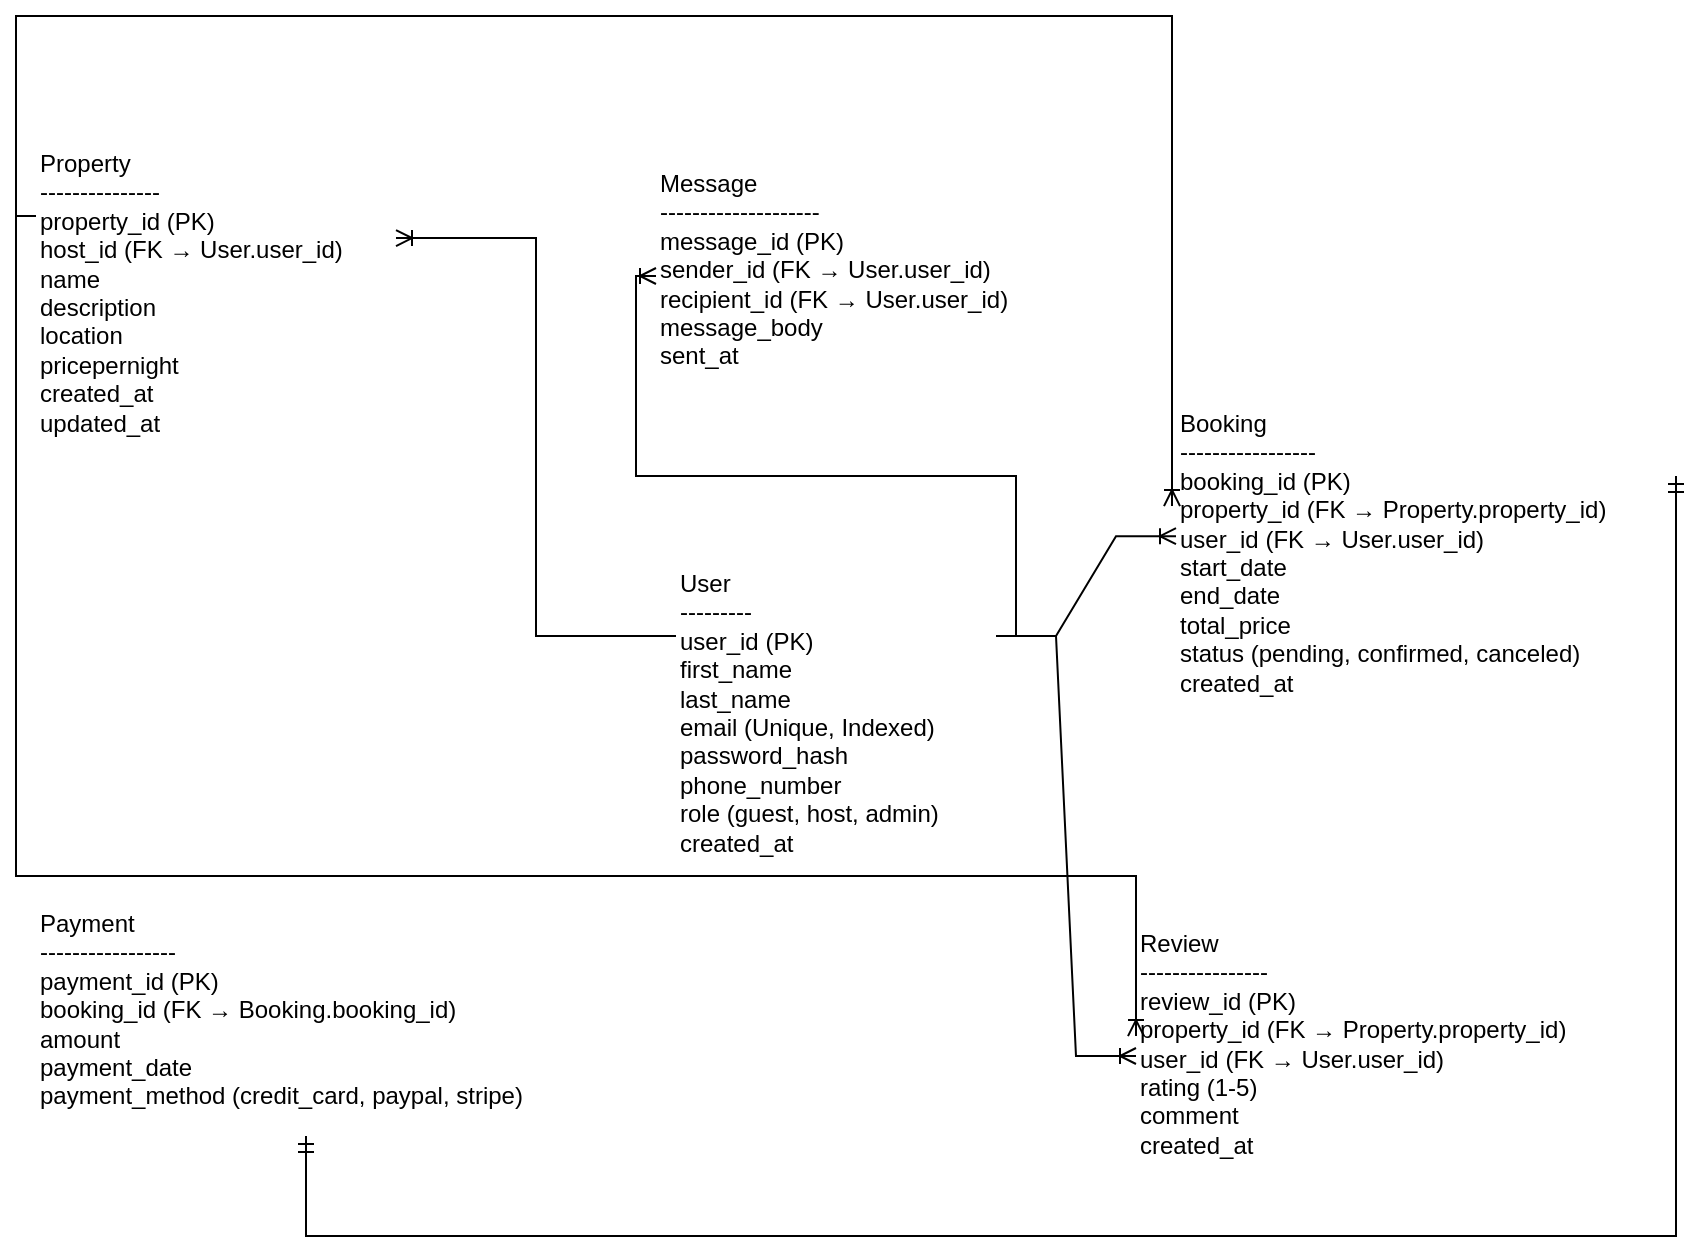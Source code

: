 <mxfile version="27.1.6">
  <diagram name="Page-1" id="SE2NRigNZTvakMiMKljv">
    <mxGraphModel dx="811" dy="625" grid="1" gridSize="10" guides="1" tooltips="1" connect="1" arrows="1" fold="1" page="1" pageScale="1" pageWidth="850" pageHeight="1100" math="0" shadow="0">
      <root>
        <mxCell id="0" />
        <mxCell id="1" parent="0" />
        <mxCell id="GEOYRKGCcmK6YPVC_PbE-1" value="User&#xa;---------&#xa;user_id (PK)&#xa;first_name&#xa;last_name&#xa;email (Unique, Indexed)&#xa;password_hash&#xa;phone_number&#xa;role (guest, host, admin)&#xa;created_at" style="text;whiteSpace=wrap;html=1;" vertex="1" parent="1">
          <mxGeometry x="380" y="330" width="160" height="160" as="geometry" />
        </mxCell>
        <mxCell id="GEOYRKGCcmK6YPVC_PbE-2" value="Property&#xa;---------------&#xa;property_id (PK)&#xa;host_id (FK → User.user_id)&#xa;name&#xa;description&#xa;location&#xa;pricepernight&#xa;created_at&#xa;updated_at" style="text;whiteSpace=wrap;html=1;" vertex="1" parent="1">
          <mxGeometry x="60" y="120" width="180" height="160" as="geometry" />
        </mxCell>
        <mxCell id="GEOYRKGCcmK6YPVC_PbE-3" value="Booking&#xa;-----------------&#xa;booking_id (PK)&#xa;property_id (FK → Property.property_id)&#xa;user_id (FK → User.user_id)&#xa;start_date&#xa;end_date&#xa;total_price&#xa;status (pending, confirmed, canceled)&#xa;created_at" style="text;whiteSpace=wrap;html=1;" vertex="1" parent="1">
          <mxGeometry x="630" y="250" width="250" height="160" as="geometry" />
        </mxCell>
        <mxCell id="GEOYRKGCcmK6YPVC_PbE-4" value="Payment&#xa;-----------------&#xa;payment_id (PK)&#xa;booking_id (FK → Booking.booking_id)&#xa;amount&#xa;payment_date&#xa;payment_method (credit_card, paypal, stripe)" style="text;whiteSpace=wrap;html=1;" vertex="1" parent="1">
          <mxGeometry x="60" y="500" width="270" height="120" as="geometry" />
        </mxCell>
        <mxCell id="GEOYRKGCcmK6YPVC_PbE-5" value="Review&#xa;----------------&#xa;review_id (PK)&#xa;property_id (FK → Property.property_id)&#xa;user_id (FK → User.user_id)&#xa;rating (1-5)&#xa;comment&#xa;created_at" style="text;whiteSpace=wrap;html=1;" vertex="1" parent="1">
          <mxGeometry x="610" y="510" width="250" height="140" as="geometry" />
        </mxCell>
        <mxCell id="GEOYRKGCcmK6YPVC_PbE-6" value="Message&#xa;--------------------&#xa;message_id (PK)&#xa;sender_id (FK → User.user_id)&#xa;recipient_id (FK → User.user_id)&#xa;message_body&#xa;sent_at" style="text;whiteSpace=wrap;html=1;" vertex="1" parent="1">
          <mxGeometry x="370" y="130" width="210" height="120" as="geometry" />
        </mxCell>
        <mxCell id="GEOYRKGCcmK6YPVC_PbE-7" value="" style="edgeStyle=orthogonalEdgeStyle;fontSize=12;html=1;endArrow=ERoneToMany;rounded=0;exitX=0;exitY=0.25;exitDx=0;exitDy=0;entryX=1;entryY=0.319;entryDx=0;entryDy=0;entryPerimeter=0;" edge="1" parent="1" source="GEOYRKGCcmK6YPVC_PbE-1" target="GEOYRKGCcmK6YPVC_PbE-2">
          <mxGeometry width="100" height="100" relative="1" as="geometry">
            <mxPoint x="70" y="430" as="sourcePoint" />
            <mxPoint x="160" y="300" as="targetPoint" />
          </mxGeometry>
        </mxCell>
        <mxCell id="GEOYRKGCcmK6YPVC_PbE-9" value="" style="edgeStyle=entityRelationEdgeStyle;fontSize=12;html=1;endArrow=ERoneToMany;rounded=0;entryX=0;entryY=0.438;entryDx=0;entryDy=0;entryPerimeter=0;exitX=1;exitY=0.25;exitDx=0;exitDy=0;" edge="1" parent="1" source="GEOYRKGCcmK6YPVC_PbE-1" target="GEOYRKGCcmK6YPVC_PbE-3">
          <mxGeometry width="100" height="100" relative="1" as="geometry">
            <mxPoint x="470" y="370" as="sourcePoint" />
            <mxPoint x="570" y="270" as="targetPoint" />
          </mxGeometry>
        </mxCell>
        <mxCell id="GEOYRKGCcmK6YPVC_PbE-10" value="" style="edgeStyle=entityRelationEdgeStyle;fontSize=12;html=1;endArrow=ERoneToMany;rounded=0;exitX=1;exitY=0.25;exitDx=0;exitDy=0;entryX=0;entryY=0.5;entryDx=0;entryDy=0;" edge="1" parent="1" source="GEOYRKGCcmK6YPVC_PbE-1" target="GEOYRKGCcmK6YPVC_PbE-5">
          <mxGeometry width="100" height="100" relative="1" as="geometry">
            <mxPoint x="460" y="700" as="sourcePoint" />
            <mxPoint x="560" y="600" as="targetPoint" />
          </mxGeometry>
        </mxCell>
        <mxCell id="GEOYRKGCcmK6YPVC_PbE-11" value="" style="edgeStyle=orthogonalEdgeStyle;fontSize=12;html=1;endArrow=ERoneToMany;rounded=0;exitX=1;exitY=0.25;exitDx=0;exitDy=0;entryX=0;entryY=0.5;entryDx=0;entryDy=0;" edge="1" parent="1" source="GEOYRKGCcmK6YPVC_PbE-1" target="GEOYRKGCcmK6YPVC_PbE-6">
          <mxGeometry width="100" height="100" relative="1" as="geometry">
            <mxPoint x="680" y="250" as="sourcePoint" />
            <mxPoint x="780" y="150" as="targetPoint" />
          </mxGeometry>
        </mxCell>
        <mxCell id="GEOYRKGCcmK6YPVC_PbE-12" value="" style="edgeStyle=orthogonalEdgeStyle;fontSize=12;html=1;endArrow=ERoneToMany;rounded=0;exitX=0;exitY=0.25;exitDx=0;exitDy=0;entryX=-0.008;entryY=0.344;entryDx=0;entryDy=0;entryPerimeter=0;" edge="1" parent="1" source="GEOYRKGCcmK6YPVC_PbE-2" target="GEOYRKGCcmK6YPVC_PbE-3">
          <mxGeometry width="100" height="100" relative="1" as="geometry">
            <mxPoint x="40" y="440" as="sourcePoint" />
            <mxPoint x="140" y="340" as="targetPoint" />
            <Array as="points">
              <mxPoint x="50" y="160" />
              <mxPoint x="50" y="60" />
              <mxPoint x="628" y="60" />
            </Array>
          </mxGeometry>
        </mxCell>
        <mxCell id="GEOYRKGCcmK6YPVC_PbE-13" value="" style="edgeStyle=orthogonalEdgeStyle;fontSize=12;html=1;endArrow=ERoneToMany;rounded=0;exitX=0;exitY=0.25;exitDx=0;exitDy=0;entryX=0;entryY=0.429;entryDx=0;entryDy=0;entryPerimeter=0;" edge="1" parent="1" source="GEOYRKGCcmK6YPVC_PbE-2" target="GEOYRKGCcmK6YPVC_PbE-5">
          <mxGeometry width="100" height="100" relative="1" as="geometry">
            <mxPoint x="410" y="650" as="sourcePoint" />
            <mxPoint x="510" y="550" as="targetPoint" />
            <Array as="points">
              <mxPoint x="50" y="160" />
              <mxPoint x="50" y="490" />
              <mxPoint x="610" y="490" />
            </Array>
          </mxGeometry>
        </mxCell>
        <mxCell id="GEOYRKGCcmK6YPVC_PbE-14" value="" style="edgeStyle=elbowEdgeStyle;fontSize=12;html=1;endArrow=ERmandOne;startArrow=ERmandOne;rounded=0;entryX=1;entryY=0.25;entryDx=0;entryDy=0;" edge="1" parent="1" source="GEOYRKGCcmK6YPVC_PbE-4" target="GEOYRKGCcmK6YPVC_PbE-3">
          <mxGeometry width="100" height="100" relative="1" as="geometry">
            <mxPoint x="410" y="620" as="sourcePoint" />
            <mxPoint x="890" y="320" as="targetPoint" />
            <Array as="points">
              <mxPoint x="820" y="670" />
            </Array>
          </mxGeometry>
        </mxCell>
      </root>
    </mxGraphModel>
  </diagram>
</mxfile>

